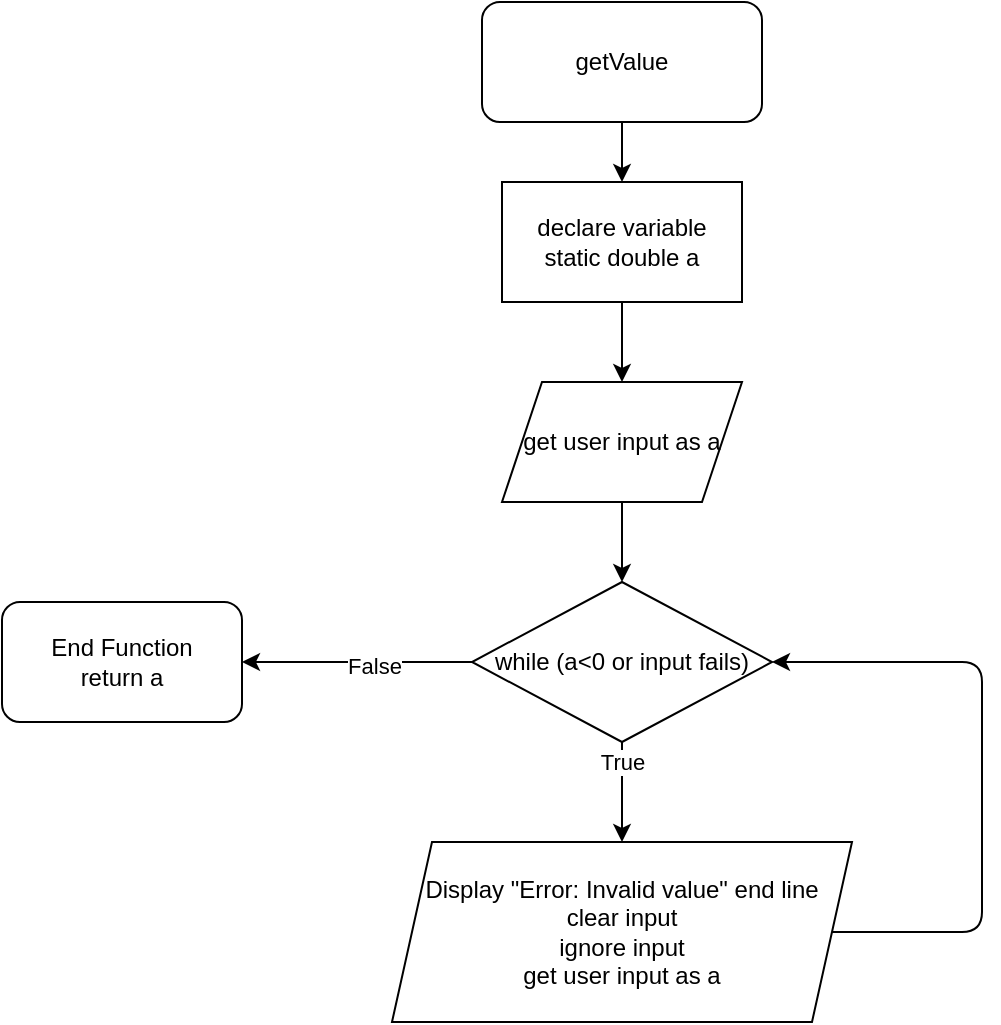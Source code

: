 <mxfile version="13.8.9-1" type="device"><diagram id="C5RBs43oDa-KdzZeNtuy" name="Page-1"><mxGraphModel dx="1789" dy="553" grid="1" gridSize="10" guides="1" tooltips="1" connect="1" arrows="1" fold="1" page="1" pageScale="1" pageWidth="827" pageHeight="1169" math="0" shadow="0"><root><mxCell id="WIyWlLk6GJQsqaUBKTNV-0"/><mxCell id="WIyWlLk6GJQsqaUBKTNV-1" parent="WIyWlLk6GJQsqaUBKTNV-0"/><mxCell id="vPy_nLUIvN6CQQW3Tod4-0" value="getValue" style="rounded=1;whiteSpace=wrap;html=1;" vertex="1" parent="WIyWlLk6GJQsqaUBKTNV-1"><mxGeometry x="50" y="40" width="140" height="60" as="geometry"/></mxCell><mxCell id="vPy_nLUIvN6CQQW3Tod4-1" value="" style="endArrow=classic;html=1;exitX=0.5;exitY=1;exitDx=0;exitDy=0;" edge="1" parent="WIyWlLk6GJQsqaUBKTNV-1" source="vPy_nLUIvN6CQQW3Tod4-0"><mxGeometry width="50" height="50" relative="1" as="geometry"><mxPoint x="170" y="160" as="sourcePoint"/><mxPoint x="120" y="130" as="targetPoint"/></mxGeometry></mxCell><mxCell id="vPy_nLUIvN6CQQW3Tod4-2" value="declare variable&lt;br&gt;static double a" style="rounded=0;whiteSpace=wrap;html=1;" vertex="1" parent="WIyWlLk6GJQsqaUBKTNV-1"><mxGeometry x="60" y="130" width="120" height="60" as="geometry"/></mxCell><mxCell id="vPy_nLUIvN6CQQW3Tod4-3" value="" style="endArrow=classic;html=1;exitX=0.5;exitY=1;exitDx=0;exitDy=0;" edge="1" parent="WIyWlLk6GJQsqaUBKTNV-1" source="vPy_nLUIvN6CQQW3Tod4-2"><mxGeometry width="50" height="50" relative="1" as="geometry"><mxPoint x="170" y="250" as="sourcePoint"/><mxPoint x="120" y="230" as="targetPoint"/></mxGeometry></mxCell><mxCell id="vPy_nLUIvN6CQQW3Tod4-4" value="get user input as a" style="shape=parallelogram;perimeter=parallelogramPerimeter;whiteSpace=wrap;html=1;fixedSize=1;" vertex="1" parent="WIyWlLk6GJQsqaUBKTNV-1"><mxGeometry x="60" y="230" width="120" height="60" as="geometry"/></mxCell><mxCell id="vPy_nLUIvN6CQQW3Tod4-5" value="" style="endArrow=classic;html=1;exitX=0.5;exitY=1;exitDx=0;exitDy=0;" edge="1" parent="WIyWlLk6GJQsqaUBKTNV-1" source="vPy_nLUIvN6CQQW3Tod4-4"><mxGeometry width="50" height="50" relative="1" as="geometry"><mxPoint x="170" y="350" as="sourcePoint"/><mxPoint x="120" y="330" as="targetPoint"/></mxGeometry></mxCell><mxCell id="vPy_nLUIvN6CQQW3Tod4-6" value="while (a&amp;lt;0 or input fails)" style="rhombus;whiteSpace=wrap;html=1;" vertex="1" parent="WIyWlLk6GJQsqaUBKTNV-1"><mxGeometry x="45" y="330" width="150" height="80" as="geometry"/></mxCell><mxCell id="vPy_nLUIvN6CQQW3Tod4-7" value="" style="endArrow=classic;html=1;exitX=0.5;exitY=1;exitDx=0;exitDy=0;" edge="1" parent="WIyWlLk6GJQsqaUBKTNV-1" source="vPy_nLUIvN6CQQW3Tod4-6"><mxGeometry width="50" height="50" relative="1" as="geometry"><mxPoint x="170" y="440" as="sourcePoint"/><mxPoint x="120" y="460" as="targetPoint"/></mxGeometry></mxCell><mxCell id="vPy_nLUIvN6CQQW3Tod4-8" value="True" style="edgeLabel;html=1;align=center;verticalAlign=middle;resizable=0;points=[];" vertex="1" connectable="0" parent="vPy_nLUIvN6CQQW3Tod4-7"><mxGeometry x="-0.606" relative="1" as="geometry"><mxPoint as="offset"/></mxGeometry></mxCell><mxCell id="vPy_nLUIvN6CQQW3Tod4-9" value="Display &quot;Error: Invalid value&quot; end line&lt;br&gt;clear input&lt;br&gt;ignore input&lt;br&gt;get user input as a" style="shape=parallelogram;perimeter=parallelogramPerimeter;whiteSpace=wrap;html=1;fixedSize=1;" vertex="1" parent="WIyWlLk6GJQsqaUBKTNV-1"><mxGeometry x="5" y="460" width="230" height="90" as="geometry"/></mxCell><mxCell id="vPy_nLUIvN6CQQW3Tod4-10" value="" style="endArrow=classic;html=1;exitX=1;exitY=0.5;exitDx=0;exitDy=0;entryX=1;entryY=0.5;entryDx=0;entryDy=0;" edge="1" parent="WIyWlLk6GJQsqaUBKTNV-1" source="vPy_nLUIvN6CQQW3Tod4-9" target="vPy_nLUIvN6CQQW3Tod4-6"><mxGeometry width="50" height="50" relative="1" as="geometry"><mxPoint x="250" y="510" as="sourcePoint"/><mxPoint x="300" y="460" as="targetPoint"/><Array as="points"><mxPoint x="300" y="505"/><mxPoint x="300" y="370"/></Array></mxGeometry></mxCell><mxCell id="vPy_nLUIvN6CQQW3Tod4-11" value="" style="endArrow=classic;html=1;exitX=0;exitY=0.5;exitDx=0;exitDy=0;" edge="1" parent="WIyWlLk6GJQsqaUBKTNV-1" source="vPy_nLUIvN6CQQW3Tod4-6"><mxGeometry width="50" height="50" relative="1" as="geometry"><mxPoint x="170" y="420" as="sourcePoint"/><mxPoint x="-70" y="370" as="targetPoint"/></mxGeometry></mxCell><mxCell id="vPy_nLUIvN6CQQW3Tod4-13" value="False" style="edgeLabel;html=1;align=center;verticalAlign=middle;resizable=0;points=[];" vertex="1" connectable="0" parent="vPy_nLUIvN6CQQW3Tod4-11"><mxGeometry x="-0.152" y="2" relative="1" as="geometry"><mxPoint as="offset"/></mxGeometry></mxCell><mxCell id="vPy_nLUIvN6CQQW3Tod4-12" value="End Function&lt;br&gt;return a" style="rounded=1;whiteSpace=wrap;html=1;" vertex="1" parent="WIyWlLk6GJQsqaUBKTNV-1"><mxGeometry x="-190" y="340" width="120" height="60" as="geometry"/></mxCell></root></mxGraphModel></diagram></mxfile>